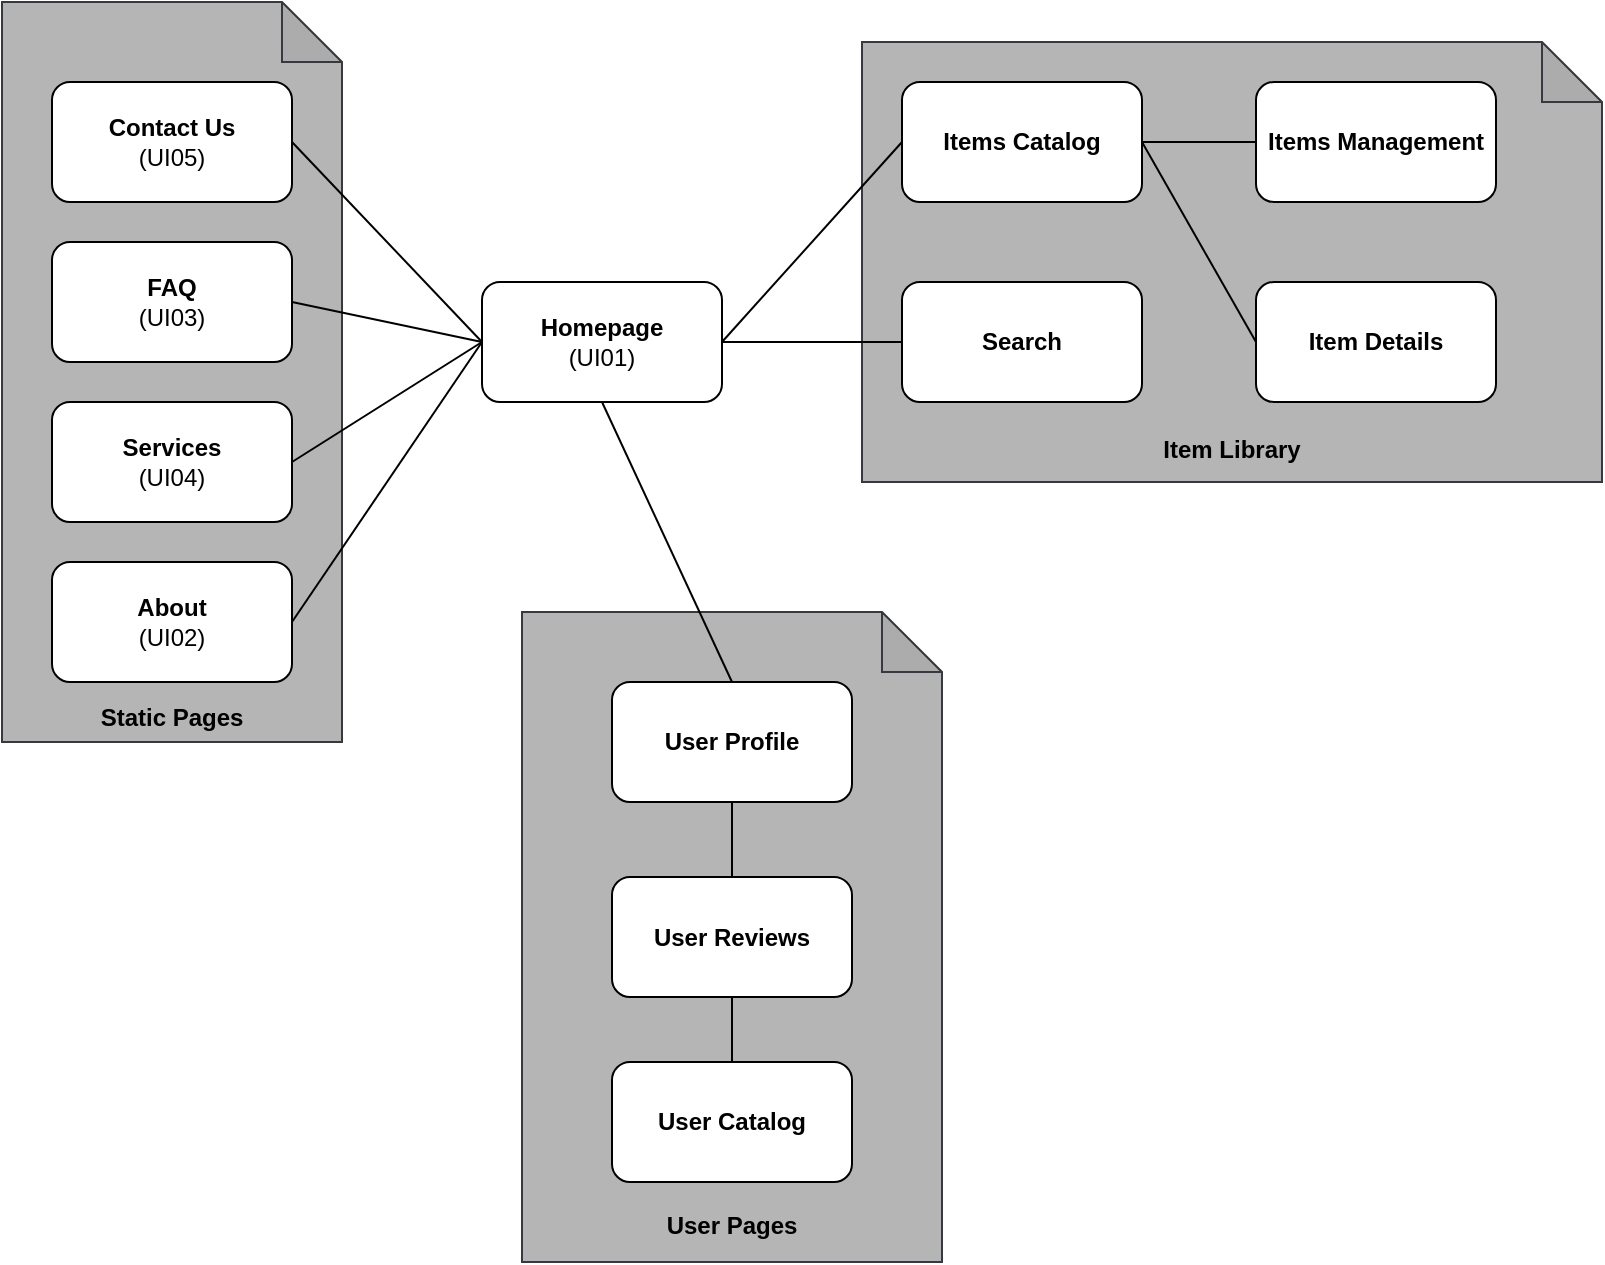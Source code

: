 <mxfile version="20.3.3" type="onedrive"><diagram id="ZRgYnmr9VP9FSN_W7KAl" name="Página-1"><mxGraphModel dx="1200" dy="695" grid="1" gridSize="10" guides="1" tooltips="1" connect="1" arrows="1" fold="1" page="1" pageScale="1" pageWidth="827" pageHeight="1169" math="0" shadow="0"><root><mxCell id="0"/><mxCell id="1" parent="0"/><mxCell id="q7mGXL15piYgE9hEnuAH-2" value="&lt;b&gt;&lt;br&gt;&lt;br&gt;&lt;br&gt;&lt;br&gt;&lt;br&gt;&lt;br&gt;&lt;br&gt;&lt;br&gt;&lt;br&gt;&lt;br&gt;&lt;br&gt;&lt;br&gt;&lt;br&gt;&lt;br&gt;&lt;br&gt;&lt;br&gt;&lt;br&gt;&lt;br&gt;&lt;br&gt;&lt;br&gt;&lt;br&gt;&lt;br&gt;&lt;br&gt;&lt;br&gt;Static Pages&lt;/b&gt;" style="shape=note;whiteSpace=wrap;html=1;backgroundOutline=1;darkOpacity=0.05;fillColor=#B5B5B5;strokeColor=#36393d;" vertex="1" parent="1"><mxGeometry x="80" y="100" width="170" height="370" as="geometry"/></mxCell><mxCell id="q7mGXL15piYgE9hEnuAH-3" value="&lt;b&gt;Contact Us&lt;/b&gt;&lt;br&gt;(UI05)" style="rounded=1;whiteSpace=wrap;html=1;fillColor=#FFFFFF;" vertex="1" parent="1"><mxGeometry x="105" y="140" width="120" height="60" as="geometry"/></mxCell><mxCell id="q7mGXL15piYgE9hEnuAH-4" value="&lt;b&gt;FAQ&lt;/b&gt;&lt;br&gt;(UI03)&lt;b&gt;&lt;br&gt;&lt;/b&gt;" style="rounded=1;whiteSpace=wrap;html=1;fillColor=#FFFFFF;" vertex="1" parent="1"><mxGeometry x="105" y="220" width="120" height="60" as="geometry"/></mxCell><mxCell id="q7mGXL15piYgE9hEnuAH-5" value="&lt;b&gt;Services&lt;/b&gt;&lt;br&gt;(UI04)" style="rounded=1;whiteSpace=wrap;html=1;fillColor=#FFFFFF;" vertex="1" parent="1"><mxGeometry x="105" y="300" width="120" height="60" as="geometry"/></mxCell><mxCell id="q7mGXL15piYgE9hEnuAH-8" value="&lt;b&gt;About&lt;/b&gt;&lt;br&gt;(UI02)" style="rounded=1;whiteSpace=wrap;html=1;fillColor=#FFFFFF;" vertex="1" parent="1"><mxGeometry x="105" y="380" width="120" height="60" as="geometry"/></mxCell><mxCell id="q7mGXL15piYgE9hEnuAH-9" value="&lt;b&gt;Homepage&lt;/b&gt;&lt;br&gt;(UI01)" style="rounded=1;whiteSpace=wrap;html=1;fillColor=#FFFFFF;" vertex="1" parent="1"><mxGeometry x="320" y="240" width="120" height="60" as="geometry"/></mxCell><mxCell id="q7mGXL15piYgE9hEnuAH-10" value="&lt;b&gt;&lt;br&gt;&lt;br&gt;&lt;br&gt;&lt;br&gt;&lt;br&gt;&lt;br&gt;&lt;br&gt;&lt;br&gt;&lt;br&gt;&lt;br&gt;&lt;br&gt;&lt;br&gt;&lt;br&gt;&lt;br&gt;&lt;br&gt;&lt;br&gt;&lt;br&gt;&lt;br&gt;&lt;br&gt;&lt;br&gt;User Pages&lt;br&gt;&lt;/b&gt;" style="shape=note;whiteSpace=wrap;html=1;backgroundOutline=1;darkOpacity=0.05;fillColor=#B5B5B5;strokeColor=#36393d;" vertex="1" parent="1"><mxGeometry x="340" y="405" width="210" height="325" as="geometry"/></mxCell><mxCell id="q7mGXL15piYgE9hEnuAH-56" value="&lt;b&gt;&lt;br&gt;&lt;br&gt;&lt;br&gt;&lt;br&gt;&lt;br&gt;&lt;br&gt;&lt;br&gt;&lt;br&gt;&lt;br&gt;&lt;br&gt;&lt;br&gt;&lt;br&gt;&lt;br&gt;Item Library&lt;br&gt;&lt;/b&gt;" style="shape=note;whiteSpace=wrap;html=1;backgroundOutline=1;darkOpacity=0.05;fillColor=#B5B5B5;strokeColor=#36393d;" vertex="1" parent="1"><mxGeometry x="510" y="120" width="370" height="220" as="geometry"/></mxCell><mxCell id="q7mGXL15piYgE9hEnuAH-57" value="&lt;b&gt;Items Catalog&lt;/b&gt;" style="rounded=1;whiteSpace=wrap;html=1;fillColor=#FFFFFF;" vertex="1" parent="1"><mxGeometry x="530" y="140" width="120" height="60" as="geometry"/></mxCell><mxCell id="q7mGXL15piYgE9hEnuAH-58" value="&lt;b&gt;Items Management&lt;/b&gt;" style="rounded=1;whiteSpace=wrap;html=1;fillColor=#FFFFFF;" vertex="1" parent="1"><mxGeometry x="707" y="140" width="120" height="60" as="geometry"/></mxCell><mxCell id="q7mGXL15piYgE9hEnuAH-59" value="&lt;b&gt;Search&lt;/b&gt;" style="rounded=1;whiteSpace=wrap;html=1;fillColor=#FFFFFF;" vertex="1" parent="1"><mxGeometry x="530" y="240" width="120" height="60" as="geometry"/></mxCell><mxCell id="q7mGXL15piYgE9hEnuAH-60" value="&lt;b&gt;Item Details&lt;/b&gt;" style="rounded=1;whiteSpace=wrap;html=1;fillColor=#FFFFFF;" vertex="1" parent="1"><mxGeometry x="707" y="240" width="120" height="60" as="geometry"/></mxCell><mxCell id="q7mGXL15piYgE9hEnuAH-61" value="&lt;b&gt;User Profile&lt;/b&gt;" style="rounded=1;whiteSpace=wrap;html=1;fillColor=#FFFFFF;" vertex="1" parent="1"><mxGeometry x="385" y="440" width="120" height="60" as="geometry"/></mxCell><mxCell id="q7mGXL15piYgE9hEnuAH-62" value="&lt;b&gt;User Reviews&lt;/b&gt;" style="rounded=1;whiteSpace=wrap;html=1;fillColor=#FFFFFF;" vertex="1" parent="1"><mxGeometry x="385" y="537.5" width="120" height="60" as="geometry"/></mxCell><mxCell id="q7mGXL15piYgE9hEnuAH-63" value="&lt;b&gt;User Catalog&lt;/b&gt;" style="rounded=1;whiteSpace=wrap;html=1;fillColor=#FFFFFF;" vertex="1" parent="1"><mxGeometry x="385" y="630" width="120" height="60" as="geometry"/></mxCell><mxCell id="q7mGXL15piYgE9hEnuAH-66" value="" style="endArrow=none;html=1;rounded=1;strokeColor=default;exitX=1;exitY=0.5;exitDx=0;exitDy=0;" edge="1" parent="1" source="q7mGXL15piYgE9hEnuAH-3"><mxGeometry width="50" height="50" relative="1" as="geometry"><mxPoint x="270" y="320" as="sourcePoint"/><mxPoint x="320" y="270" as="targetPoint"/></mxGeometry></mxCell><mxCell id="q7mGXL15piYgE9hEnuAH-67" value="" style="endArrow=none;html=1;rounded=1;strokeColor=default;exitX=1;exitY=0.5;exitDx=0;exitDy=0;" edge="1" parent="1" source="q7mGXL15piYgE9hEnuAH-4"><mxGeometry width="50" height="50" relative="1" as="geometry"><mxPoint x="235" y="180" as="sourcePoint"/><mxPoint x="320" y="270" as="targetPoint"/></mxGeometry></mxCell><mxCell id="q7mGXL15piYgE9hEnuAH-68" value="" style="endArrow=none;html=1;rounded=1;strokeColor=default;exitX=1;exitY=0.5;exitDx=0;exitDy=0;entryX=0;entryY=0.5;entryDx=0;entryDy=0;" edge="1" parent="1" source="q7mGXL15piYgE9hEnuAH-5" target="q7mGXL15piYgE9hEnuAH-9"><mxGeometry width="50" height="50" relative="1" as="geometry"><mxPoint x="235" y="260" as="sourcePoint"/><mxPoint x="330" y="280" as="targetPoint"/></mxGeometry></mxCell><mxCell id="q7mGXL15piYgE9hEnuAH-69" value="" style="endArrow=none;html=1;rounded=1;strokeColor=default;exitX=1;exitY=0.5;exitDx=0;exitDy=0;entryX=0;entryY=0.5;entryDx=0;entryDy=0;" edge="1" parent="1" source="q7mGXL15piYgE9hEnuAH-8" target="q7mGXL15piYgE9hEnuAH-9"><mxGeometry width="50" height="50" relative="1" as="geometry"><mxPoint x="245" y="270" as="sourcePoint"/><mxPoint x="340" y="290" as="targetPoint"/></mxGeometry></mxCell><mxCell id="q7mGXL15piYgE9hEnuAH-70" value="" style="endArrow=none;html=1;rounded=1;strokeColor=default;exitX=0;exitY=0.5;exitDx=0;exitDy=0;entryX=1;entryY=0.5;entryDx=0;entryDy=0;" edge="1" parent="1" source="q7mGXL15piYgE9hEnuAH-57" target="q7mGXL15piYgE9hEnuAH-9"><mxGeometry width="50" height="50" relative="1" as="geometry"><mxPoint x="410" y="140" as="sourcePoint"/><mxPoint x="505" y="240" as="targetPoint"/></mxGeometry></mxCell><mxCell id="q7mGXL15piYgE9hEnuAH-71" value="" style="endArrow=none;html=1;rounded=1;strokeColor=default;exitX=0;exitY=0.5;exitDx=0;exitDy=0;entryX=1;entryY=0.5;entryDx=0;entryDy=0;" edge="1" parent="1" source="q7mGXL15piYgE9hEnuAH-59" target="q7mGXL15piYgE9hEnuAH-9"><mxGeometry width="50" height="50" relative="1" as="geometry"><mxPoint x="540" y="180" as="sourcePoint"/><mxPoint x="450" y="280" as="targetPoint"/></mxGeometry></mxCell><mxCell id="q7mGXL15piYgE9hEnuAH-72" value="" style="endArrow=none;html=1;rounded=1;strokeColor=default;exitX=0;exitY=0.5;exitDx=0;exitDy=0;entryX=1;entryY=0.5;entryDx=0;entryDy=0;" edge="1" parent="1" source="q7mGXL15piYgE9hEnuAH-58" target="q7mGXL15piYgE9hEnuAH-57"><mxGeometry width="50" height="50" relative="1" as="geometry"><mxPoint x="550" y="190" as="sourcePoint"/><mxPoint x="460" y="290" as="targetPoint"/></mxGeometry></mxCell><mxCell id="q7mGXL15piYgE9hEnuAH-73" value="" style="endArrow=none;html=1;rounded=1;strokeColor=default;exitX=0;exitY=0.5;exitDx=0;exitDy=0;entryX=1;entryY=0.5;entryDx=0;entryDy=0;" edge="1" parent="1" source="q7mGXL15piYgE9hEnuAH-60" target="q7mGXL15piYgE9hEnuAH-57"><mxGeometry width="50" height="50" relative="1" as="geometry"><mxPoint x="717" y="180" as="sourcePoint"/><mxPoint x="660" y="180" as="targetPoint"/></mxGeometry></mxCell><mxCell id="q7mGXL15piYgE9hEnuAH-74" value="" style="endArrow=none;html=1;rounded=1;strokeColor=default;exitX=0.5;exitY=0;exitDx=0;exitDy=0;entryX=0.5;entryY=1;entryDx=0;entryDy=0;" edge="1" parent="1" source="q7mGXL15piYgE9hEnuAH-61" target="q7mGXL15piYgE9hEnuAH-9"><mxGeometry width="50" height="50" relative="1" as="geometry"><mxPoint x="727" y="190" as="sourcePoint"/><mxPoint x="670" y="190" as="targetPoint"/></mxGeometry></mxCell><mxCell id="q7mGXL15piYgE9hEnuAH-75" value="" style="endArrow=none;html=1;rounded=1;strokeColor=default;exitX=0.5;exitY=0;exitDx=0;exitDy=0;entryX=0.5;entryY=1;entryDx=0;entryDy=0;" edge="1" parent="1" source="q7mGXL15piYgE9hEnuAH-62" target="q7mGXL15piYgE9hEnuAH-61"><mxGeometry width="50" height="50" relative="1" as="geometry"><mxPoint x="455" y="450" as="sourcePoint"/><mxPoint x="390" y="310" as="targetPoint"/></mxGeometry></mxCell><mxCell id="q7mGXL15piYgE9hEnuAH-76" value="" style="endArrow=none;html=1;rounded=1;strokeColor=default;exitX=0.5;exitY=0;exitDx=0;exitDy=0;entryX=0.5;entryY=1;entryDx=0;entryDy=0;" edge="1" parent="1" source="q7mGXL15piYgE9hEnuAH-63" target="q7mGXL15piYgE9hEnuAH-62"><mxGeometry width="50" height="50" relative="1" as="geometry"><mxPoint x="455" y="547.5" as="sourcePoint"/><mxPoint x="455" y="510" as="targetPoint"/></mxGeometry></mxCell></root></mxGraphModel></diagram></mxfile>